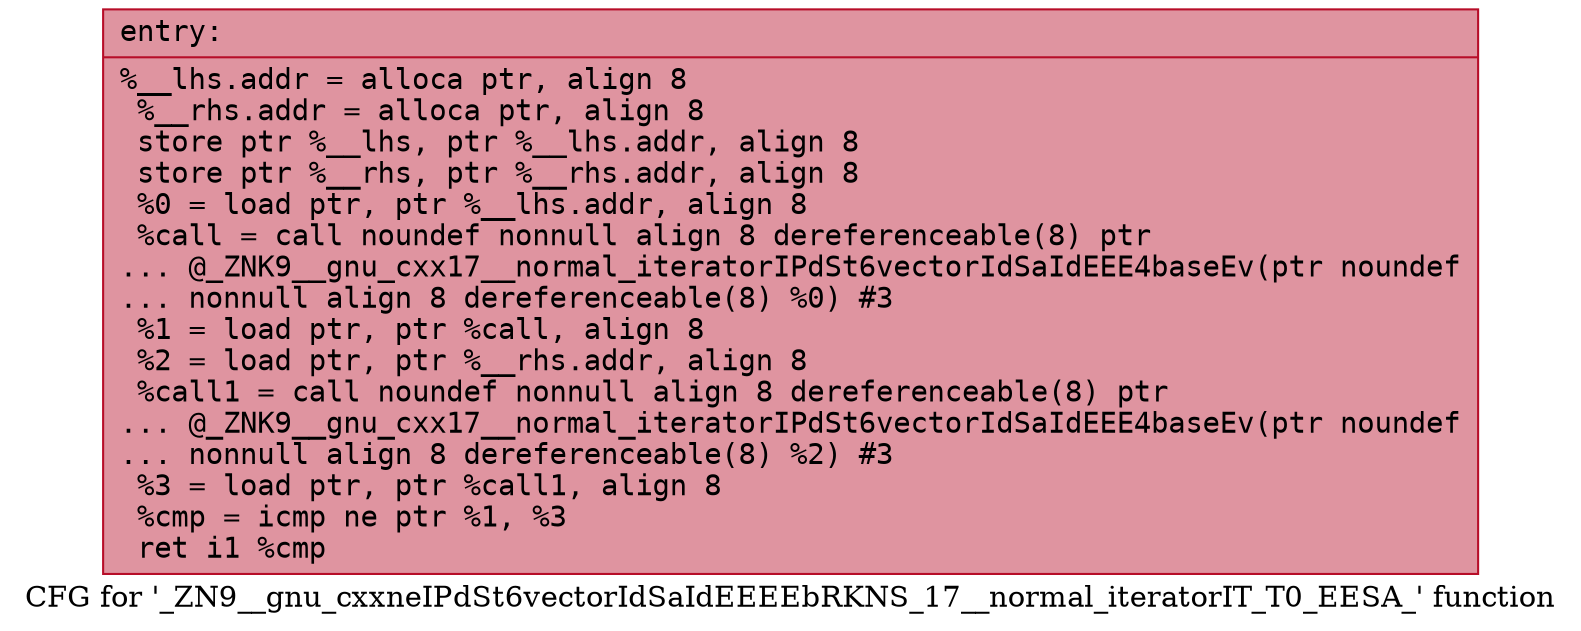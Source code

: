 digraph "CFG for '_ZN9__gnu_cxxneIPdSt6vectorIdSaIdEEEEbRKNS_17__normal_iteratorIT_T0_EESA_' function" {
	label="CFG for '_ZN9__gnu_cxxneIPdSt6vectorIdSaIdEEEEbRKNS_17__normal_iteratorIT_T0_EESA_' function";

	Node0x556bfeaedff0 [shape=record,color="#b70d28ff", style=filled, fillcolor="#b70d2870" fontname="Courier",label="{entry:\l|  %__lhs.addr = alloca ptr, align 8\l  %__rhs.addr = alloca ptr, align 8\l  store ptr %__lhs, ptr %__lhs.addr, align 8\l  store ptr %__rhs, ptr %__rhs.addr, align 8\l  %0 = load ptr, ptr %__lhs.addr, align 8\l  %call = call noundef nonnull align 8 dereferenceable(8) ptr\l... @_ZNK9__gnu_cxx17__normal_iteratorIPdSt6vectorIdSaIdEEE4baseEv(ptr noundef\l... nonnull align 8 dereferenceable(8) %0) #3\l  %1 = load ptr, ptr %call, align 8\l  %2 = load ptr, ptr %__rhs.addr, align 8\l  %call1 = call noundef nonnull align 8 dereferenceable(8) ptr\l... @_ZNK9__gnu_cxx17__normal_iteratorIPdSt6vectorIdSaIdEEE4baseEv(ptr noundef\l... nonnull align 8 dereferenceable(8) %2) #3\l  %3 = load ptr, ptr %call1, align 8\l  %cmp = icmp ne ptr %1, %3\l  ret i1 %cmp\l}"];
}
